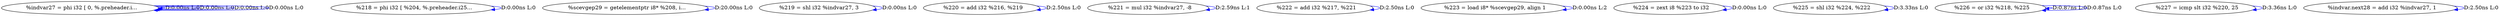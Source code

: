 digraph {
Node0x3075670[label="  %indvar27 = phi i32 [ 0, %.preheader.i..."];
Node0x3075670 -> Node0x3075670[label="D:0.00ns L:0",color=blue];
Node0x3075670 -> Node0x3075670[label="D:0.00ns L:0",color=blue];
Node0x3075670 -> Node0x3075670[label="D:0.00ns L:0",color=blue];
Node0x3075670 -> Node0x3075670[label="D:0.00ns L:0",color=blue];
Node0x3075750[label="  %218 = phi i32 [ %204, %.preheader.i25..."];
Node0x3075750 -> Node0x3075750[label="D:0.00ns L:0",color=blue];
Node0x3075830[label="  %scevgep29 = getelementptr i8* %208, i..."];
Node0x3075830 -> Node0x3075830[label="D:20.00ns L:0",color=blue];
Node0x3075950[label="  %219 = shl i32 %indvar27, 3"];
Node0x3075950 -> Node0x3075950[label="D:0.00ns L:0",color=blue];
Node0x3075a30[label="  %220 = add i32 %216, %219"];
Node0x3075a30 -> Node0x3075a30[label="D:2.50ns L:0",color=blue];
Node0x3075b10[label="  %221 = mul i32 %indvar27, -8"];
Node0x3075b10 -> Node0x3075b10[label="D:2.59ns L:1",color=blue];
Node0x3075bf0[label="  %222 = add i32 %217, %221"];
Node0x3075bf0 -> Node0x3075bf0[label="D:2.50ns L:0",color=blue];
Node0x3075cd0[label="  %223 = load i8* %scevgep29, align 1"];
Node0x3075cd0 -> Node0x3075cd0[label="D:0.00ns L:2",color=blue];
Node0x3075db0[label="  %224 = zext i8 %223 to i32"];
Node0x3075db0 -> Node0x3075db0[label="D:0.00ns L:0",color=blue];
Node0x3075e90[label="  %225 = shl i32 %224, %222"];
Node0x3075e90 -> Node0x3075e90[label="D:3.33ns L:0",color=blue];
Node0x3075f70[label="  %226 = or i32 %218, %225"];
Node0x3075f70 -> Node0x3075f70[label="D:0.87ns L:0",color=blue];
Node0x3075f70 -> Node0x3075f70[label="D:0.87ns L:0",color=blue];
Node0x3076050[label="  %227 = icmp slt i32 %220, 25"];
Node0x3076050 -> Node0x3076050[label="D:3.36ns L:0",color=blue];
Node0x3076130[label="  %indvar.next28 = add i32 %indvar27, 1"];
Node0x3076130 -> Node0x3076130[label="D:2.50ns L:0",color=blue];
}
